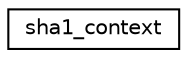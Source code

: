 digraph "Graphical Class Hierarchy"
{
 // LATEX_PDF_SIZE
  edge [fontname="Helvetica",fontsize="10",labelfontname="Helvetica",labelfontsize="10"];
  node [fontname="Helvetica",fontsize="10",shape=record];
  rankdir="LR";
  Node0 [label="sha1_context",height=0.2,width=0.4,color="black", fillcolor="white", style="filled",URL="$structsha1__context.html",tooltip="SHA-1 algorithm context."];
}
